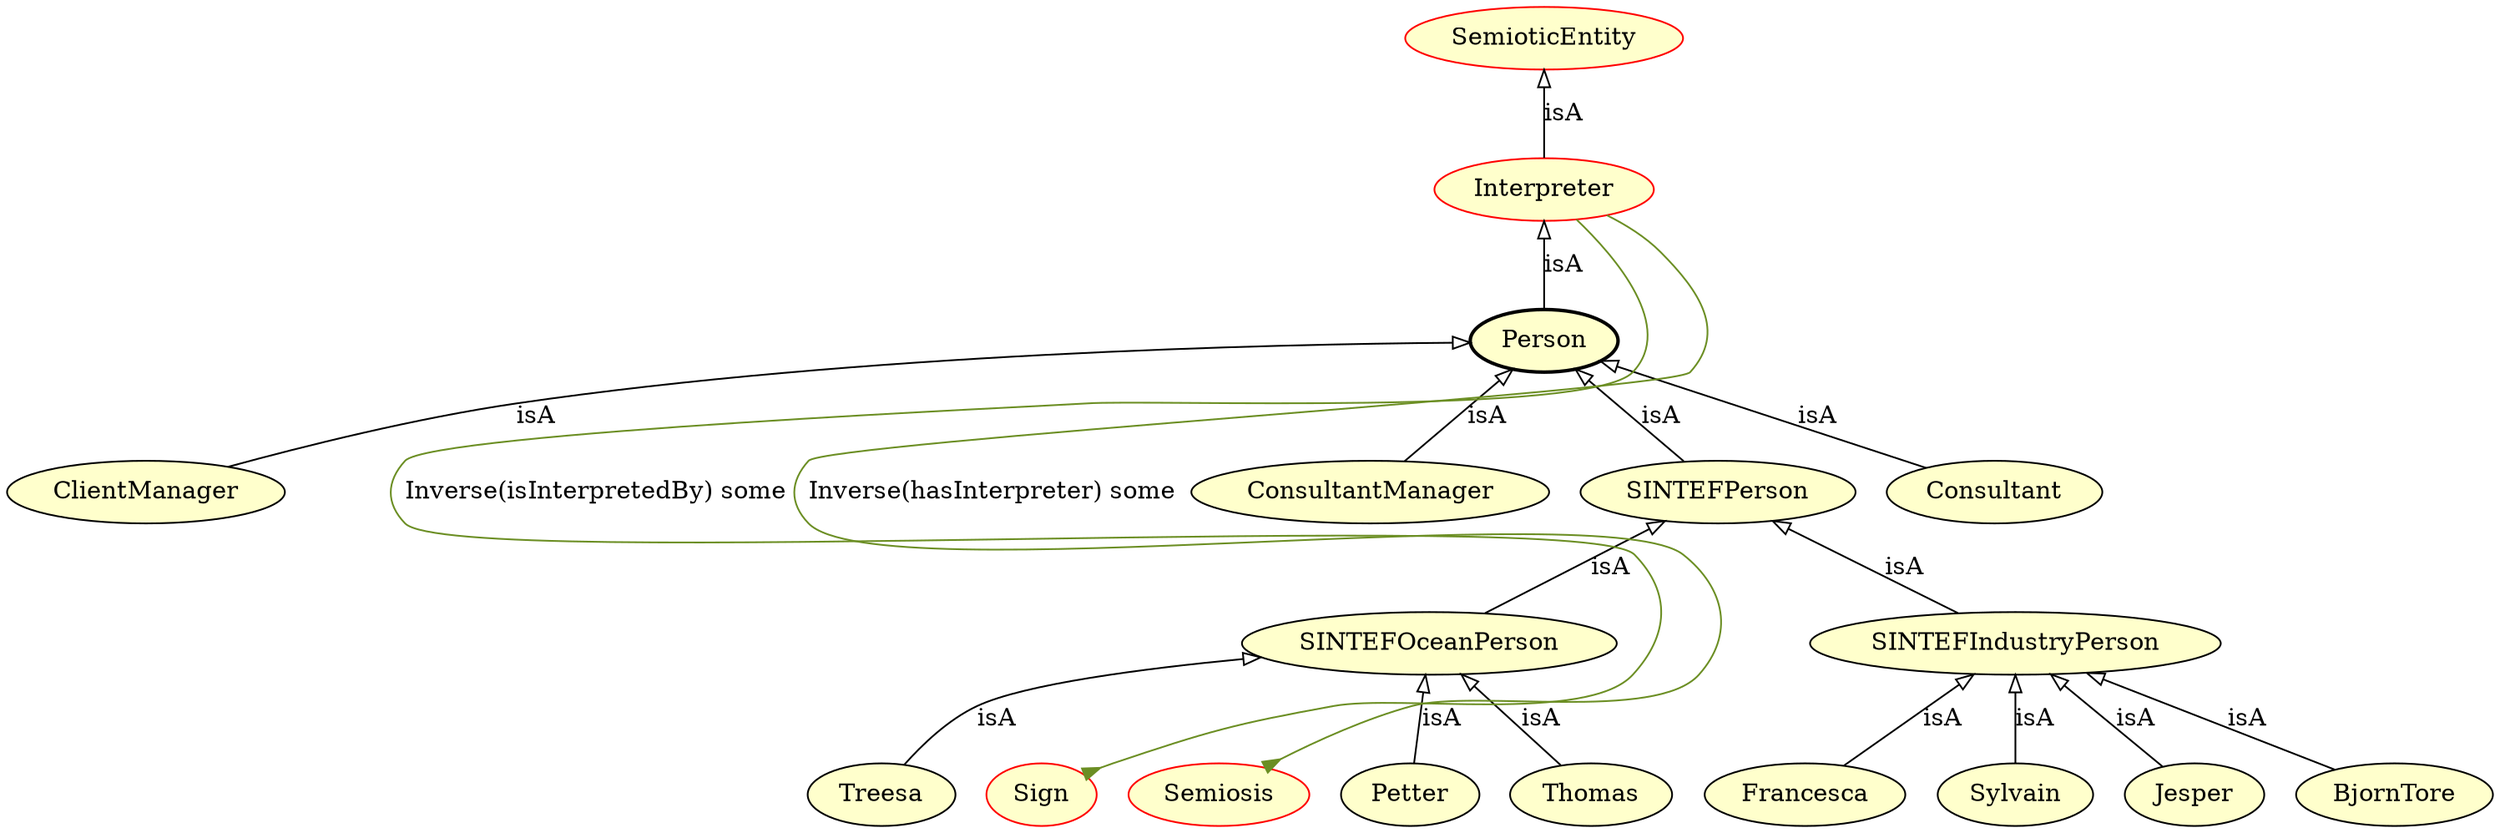 digraph {
	graph [fontsize=8 rankdir=BT]
	BjornTore [label=BjornTore URL="http://example.org/owl-client-relationship#EMMO_71f7ecb6-a711-5787-b5ec-d764eaed71e8" fillcolor="#ffffcc" style=filled]
	Petter [label=Petter URL="http://example.org/owl-client-relationship#EMMO_f26059cd-fb61-537c-a625-2c8338367424" fillcolor="#ffffcc" style=filled]
	Person [label=Person URL="http://example.org/owl-client-relationship#EMMO_3b652611-f435-5b44-88dd-9d3337e4e5a3" fillcolor="#ffffcc" penwidth=2 style=filled]
	Thomas [label=Thomas URL="http://example.org/owl-client-relationship#EMMO_e9a892e3-4212-52b1-98da-b91c2a32c965" fillcolor="#ffffcc" style=filled]
	Consultant [label=Consultant URL="http://example.org/owl-client-relationship#EMMO_4b473939-6d2a-5342-a4da-4218c05009cb" fillcolor="#ffffcc" style=filled]
	SINTEFPerson [label=SINTEFPerson URL="http://example.org/owl-client-relationship#EMMO_7e775797-9967-5bee-9698-f87a965d118e" fillcolor="#ffffcc" style=filled]
	Francesca [label=Francesca URL="http://example.org/owl-client-relationship#EMMO_39c5d034-c6b5-572c-9a79-4eb0e332e7fb" fillcolor="#ffffcc" style=filled]
	ClientManager [label=ClientManager URL="http://example.org/owl-client-relationship#EMMO_0faf89e8-8210-5c7a-b85c-b2d51e896b76" fillcolor="#ffffcc" style=filled]
	SINTEFIndustryPerson [label=SINTEFIndustryPerson URL="http://example.org/owl-client-relationship#EMMO_b36d2d3b-e9b0-5909-9a8d-40fd3a1efaa1" fillcolor="#ffffcc" style=filled]
	Sylvain [label=Sylvain URL="http://example.org/owl-client-relationship#EMMO_dbca868b-e8ec-5b26-8929-e319db1c534f" fillcolor="#ffffcc" style=filled]
	ConsultantManager [label=ConsultantManager URL="http://example.org/owl-client-relationship#EMMO_b9ee246e-f9d9-53e4-b71c-d433d4476f94" fillcolor="#ffffcc" style=filled]
	Treesa [label=Treesa URL="http://example.org/owl-client-relationship#EMMO_a9817951-4720-5572-8941-ff9f85b0c4a1" fillcolor="#ffffcc" style=filled]
	SINTEFOceanPerson [label=SINTEFOceanPerson URL="http://example.org/owl-client-relationship#EMMO_dcafb1c6-5b23-5850-a9e3-838e73b395e3" fillcolor="#ffffcc" style=filled]
	Jesper [label=Jesper URL="http://example.org/owl-client-relationship#EMMO_a6ceba78-3a54-5288-a8c0-8bc377e8bc4c" fillcolor="#ffffcc" style=filled]
	Treesa -> SINTEFOceanPerson [label=isA arrowhead=empty]
	BjornTore -> SINTEFIndustryPerson [label=isA arrowhead=empty]
	ConsultantManager -> Person [label=isA arrowhead=empty]
	Thomas -> SINTEFOceanPerson [label=isA arrowhead=empty]
	Jesper -> SINTEFIndustryPerson [label=isA arrowhead=empty]
	SINTEFPerson -> Person [label=isA arrowhead=empty]
	Interpreter [label=Interpreter URL="https://w3id.org/emmo#EMMO_0527413c_b286_4e9c_b2d0_03fb2a038dee" color=red fillcolor="#ffffcc" style=filled]
	Person -> Interpreter [label=isA arrowhead=empty]
	SINTEFIndustryPerson -> SINTEFPerson [label=isA arrowhead=empty]
	Francesca -> SINTEFIndustryPerson [label=isA arrowhead=empty]
	SINTEFOceanPerson -> SINTEFPerson [label=isA arrowhead=empty]
	ClientManager -> Person [label=isA arrowhead=empty]
	Consultant -> Person [label=isA arrowhead=empty]
	Sylvain -> SINTEFIndustryPerson [label=isA arrowhead=empty]
	Petter -> SINTEFOceanPerson [label=isA arrowhead=empty]
	SemioticEntity [label=SemioticEntity URL="https://w3id.org/emmo#EMMO_b803f122_4acb_4064_9d71_c1e5fd091fc9" color=red fillcolor="#ffffcc" style=filled]
	Interpreter -> SemioticEntity [label=isA arrowhead=empty]
	Sign [label=Sign URL="https://w3id.org/emmo#EMMO_b21a56ed_f969_4612_a6ec_cb7766f7f31d" color=red fillcolor="#ffffcc" style=filled]
	Interpreter -> Sign [label="Inverse(isInterpretedBy) some" arrowhead=inv color=olivedrab constraint=false]
	Semiosis [label=Semiosis URL="https://w3id.org/emmo#EMMO_008fd3b2_4013_451f_8827_52bceab11841" color=red fillcolor="#ffffcc" style=filled]
	Interpreter -> Semiosis [label="Inverse(hasInterpreter) some" arrowhead=inv color=olivedrab constraint=false]
}
